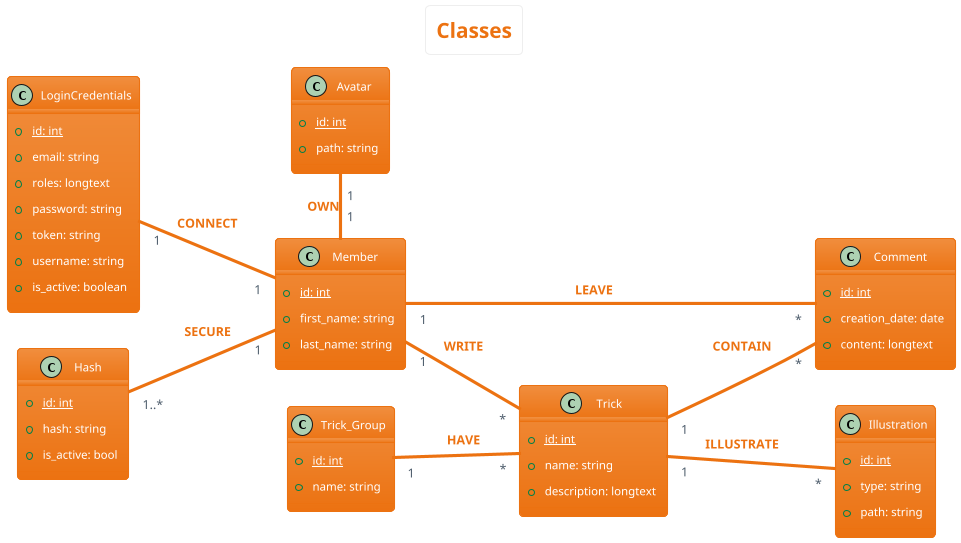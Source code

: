 @startuml classes
left to right direction
skinparam actorStyle Awesome
skinparam ArrowThickness 1
!theme aws-orange
skinparam backgroundcolor White

'Titre'
title Classes

'Comment'
class Comment {
    {static} +id: int
    +creation_date: date
    +content: longtext
}

'Trick Group'
class Trick_Group {
    {static} +id: int
    +name: string
}

'Member'
class Member {
    {static} +id: int
    +first_name: string
    +last_name: string
}

'Login Credentials'
class LoginCredentials {
    {static} +id: int
    +email: string
    +roles: longtext
    +password: string
    +token: string
    +username: string
    +is_active: boolean
}

'Trick'
class Trick {
    {static} +id: int
    +name: string
    +description: longtext
}

'Hash'
class Hash {
    {static} +id: int
    +hash: string
    +is_active: bool 
}

'Illustration'
class Illustration {
    {static} +id: int
    +type: string
    +path: string 
}

'Avatar'
class Avatar {
    {static} +id: int
    +path: string
}

'Déroulement'
Avatar "1" - "1" Member: $warning("OWN")
LoginCredentials "1" -- "1" Member: $warning("CONNECT")
Hash "1..*" -- "1" Member: $warning("SECURE")
Member "1" -- "*" Trick: $warning("WRITE")
Member "1" -- "*" Comment: $warning("LEAVE")
Trick "1" -- "*" Comment: $warning("CONTAIN")
Trick_Group "1" -- "*" Trick: $warning("HAVE")
Trick "1" -- "*" Illustration: $warning("ILLUSTRATE")
@enduml